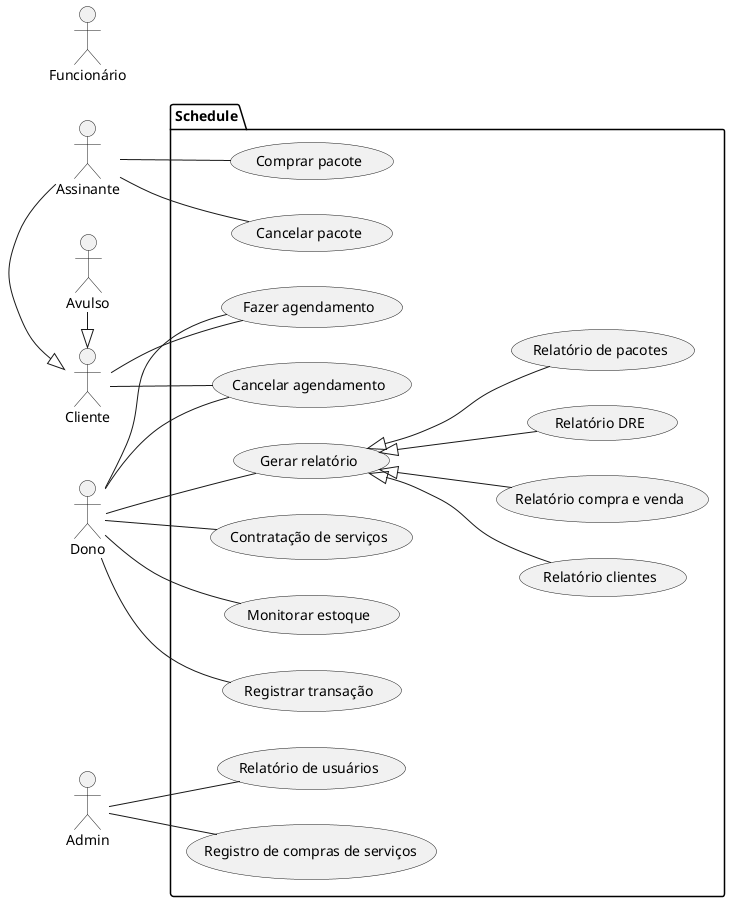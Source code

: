@startuml
left to right direction
actor Cliente as C
actor Dono as D
actor Funcionário as F
actor Admin as A
actor Assinante as S
actor Avulso as V
package Schedule{
  usecase "Fazer agendamento" as UC1
  usecase "Cancelar agendamento" as UC2
  usecase "Comprar pacote" as UC3
  usecase "Cancelar pacote" as UC4
  usecase "Monitorar estoque" as UC5
  usecase "Registrar transação" as UC6
  usecase "Gerar relatório" as UC7
  usecase "Relatório clientes" as UC8
  usecase "Relatório compra e venda" as UC9
  usecase "Relatório DRE" as UC10
  usecase "Relatório de pacotes" as UC11
  usecase "Registro de compras de serviços" as UC12
  usecase "Contratação de serviços" as UC13
  usecase "Relatório de usuários" as UC14
}
C <|-left- S
C <|-left- V
D -- UC1
D -- UC2
D -- UC5
D -- UC6
D -- UC13
D -- UC7
S -- UC3
S -- UC4
C -- UC1
C -- UC2
A -- UC12
A -- UC14
(UC7) <|-- (UC8)
(UC7) <|-- (UC9)
(UC7) <|-- (UC10)
(UC7) <|-- (UC11)
@enduml
